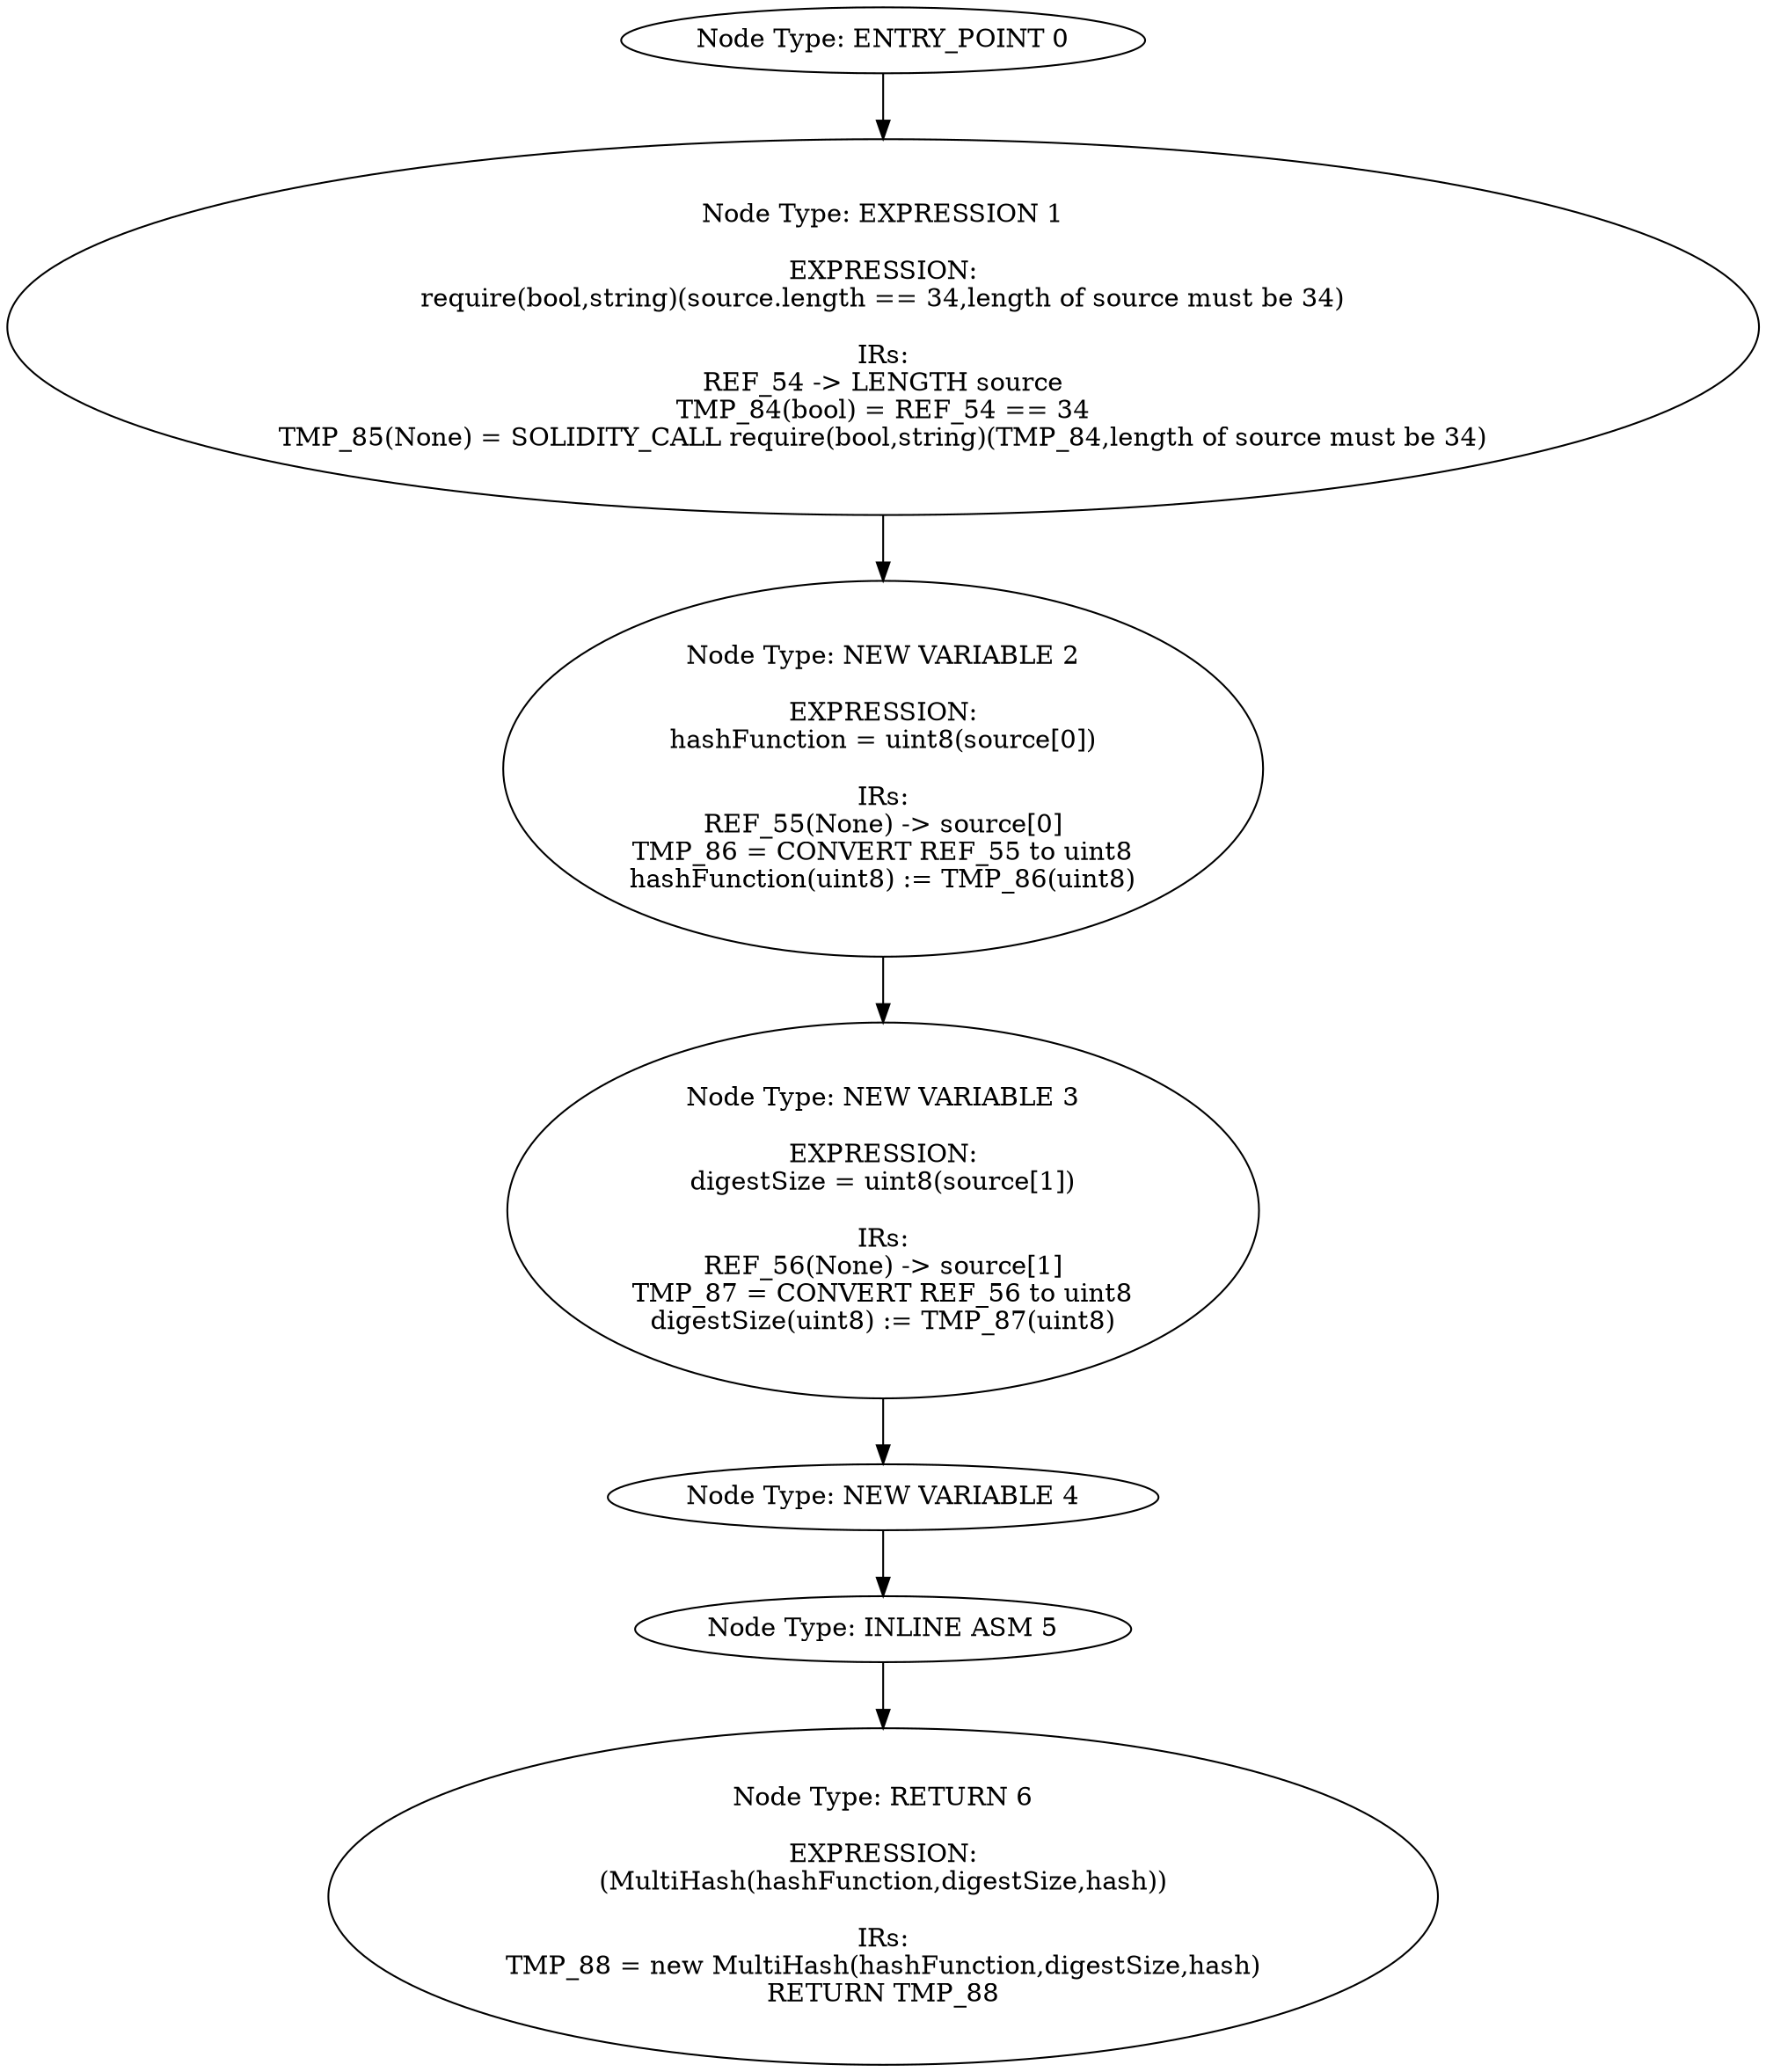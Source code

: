 digraph{
0[label="Node Type: ENTRY_POINT 0
"];
0->1;
1[label="Node Type: EXPRESSION 1

EXPRESSION:
require(bool,string)(source.length == 34,length of source must be 34)

IRs:
REF_54 -> LENGTH source
TMP_84(bool) = REF_54 == 34
TMP_85(None) = SOLIDITY_CALL require(bool,string)(TMP_84,length of source must be 34)"];
1->2;
2[label="Node Type: NEW VARIABLE 2

EXPRESSION:
hashFunction = uint8(source[0])

IRs:
REF_55(None) -> source[0]
TMP_86 = CONVERT REF_55 to uint8
hashFunction(uint8) := TMP_86(uint8)"];
2->3;
3[label="Node Type: NEW VARIABLE 3

EXPRESSION:
digestSize = uint8(source[1])

IRs:
REF_56(None) -> source[1]
TMP_87 = CONVERT REF_56 to uint8
digestSize(uint8) := TMP_87(uint8)"];
3->4;
4[label="Node Type: NEW VARIABLE 4
"];
4->5;
5[label="Node Type: INLINE ASM 5
"];
5->6;
6[label="Node Type: RETURN 6

EXPRESSION:
(MultiHash(hashFunction,digestSize,hash))

IRs:
TMP_88 = new MultiHash(hashFunction,digestSize,hash)
RETURN TMP_88"];
}
